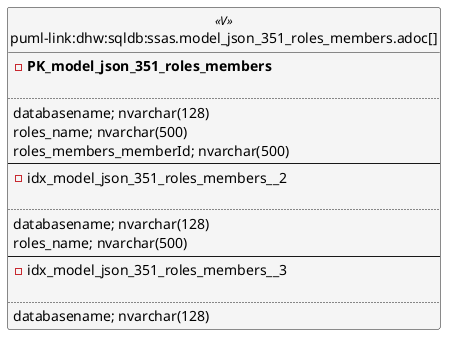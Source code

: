 @startuml
left to right direction
'top to bottom direction
hide circle
'avoide "." issues:
set namespaceSeparator none


skinparam class {
  BackgroundColor White
  BackgroundColor<<FN>> Yellow
  BackgroundColor<<FS>> Yellow
  BackgroundColor<<FT>> LightGray
  BackgroundColor<<IF>> Yellow
  BackgroundColor<<IS>> Yellow
  BackgroundColor<<P>> Aqua
  BackgroundColor<<PC>> Aqua
  BackgroundColor<<SN>> Yellow
  BackgroundColor<<SO>> SlateBlue
  BackgroundColor<<TF>> LightGray
  BackgroundColor<<TR>> Tomato
  BackgroundColor<<U>> White
  BackgroundColor<<V>> WhiteSmoke
  BackgroundColor<<X>> Aqua
  BackgroundColor<<external>> AliceBlue
}


entity "puml-link:dhw:sqldb:ssas.model_json_351_roles_members.adoc[]" as ssas.model_json_351_roles_members << V >> {
- **PK_model_json_351_roles_members**

..
databasename; nvarchar(128)
roles_name; nvarchar(500)
roles_members_memberId; nvarchar(500)
--
- idx_model_json_351_roles_members__2

..
databasename; nvarchar(128)
roles_name; nvarchar(500)
--
- idx_model_json_351_roles_members__3

..
databasename; nvarchar(128)
}


@enduml

